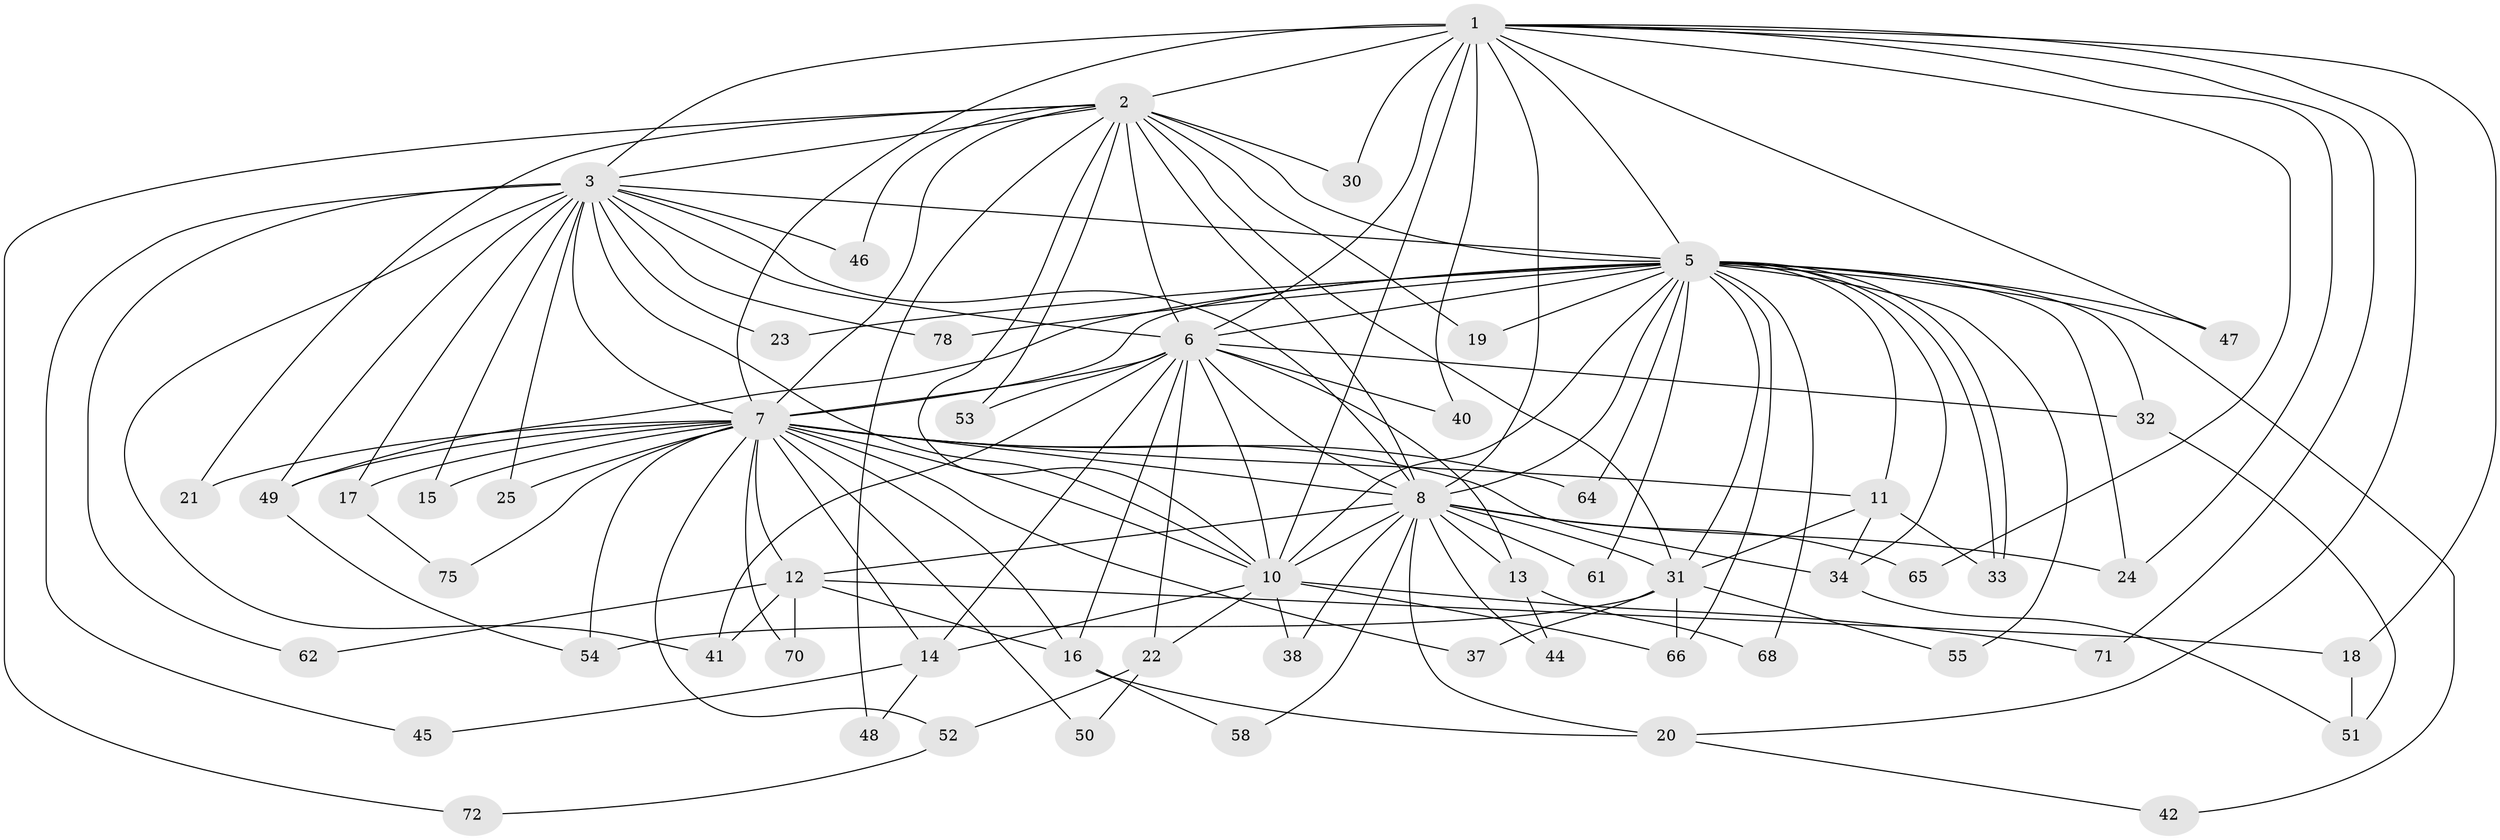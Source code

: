 // original degree distribution, {18: 0.012658227848101266, 13: 0.012658227848101266, 19: 0.012658227848101266, 14: 0.02531645569620253, 27: 0.012658227848101266, 17: 0.02531645569620253, 24: 0.012658227848101266, 12: 0.012658227848101266, 4: 0.11392405063291139, 6: 0.02531645569620253, 5: 0.02531645569620253, 2: 0.4936708860759494, 3: 0.20253164556962025, 7: 0.012658227848101266}
// Generated by graph-tools (version 1.1) at 2025/10/02/27/25 16:10:59]
// undirected, 57 vertices, 139 edges
graph export_dot {
graph [start="1"]
  node [color=gray90,style=filled];
  1 [super="+56"];
  2 [super="+4"];
  3 [super="+26"];
  5 [super="+79"];
  6 [super="+57"];
  7 [super="+28"];
  8 [super="+9"];
  10 [super="+29"];
  11 [super="+67"];
  12 [super="+43"];
  13 [super="+59"];
  14;
  15;
  16 [super="+27"];
  17;
  18;
  19;
  20 [super="+69"];
  21;
  22;
  23;
  24 [super="+77"];
  25;
  30 [super="+36"];
  31 [super="+35"];
  32;
  33 [super="+74"];
  34 [super="+39"];
  37;
  38;
  40;
  41;
  42;
  44;
  45;
  46;
  47;
  48;
  49 [super="+63"];
  50;
  51 [super="+73"];
  52;
  53;
  54 [super="+60"];
  55;
  58;
  61;
  62;
  64;
  65;
  66 [super="+76"];
  68;
  70;
  71;
  72;
  75;
  78;
  1 -- 2 [weight=3];
  1 -- 3;
  1 -- 5;
  1 -- 6;
  1 -- 7;
  1 -- 8 [weight=2];
  1 -- 10 [weight=2];
  1 -- 18;
  1 -- 20;
  1 -- 24;
  1 -- 30 [weight=2];
  1 -- 40;
  1 -- 47;
  1 -- 65;
  1 -- 71;
  2 -- 3 [weight=2];
  2 -- 5 [weight=2];
  2 -- 6 [weight=2];
  2 -- 7 [weight=2];
  2 -- 8 [weight=4];
  2 -- 10 [weight=2];
  2 -- 19;
  2 -- 21;
  2 -- 72;
  2 -- 46;
  2 -- 48;
  2 -- 53;
  2 -- 30;
  2 -- 31;
  3 -- 5;
  3 -- 6;
  3 -- 7 [weight=2];
  3 -- 8 [weight=2];
  3 -- 10;
  3 -- 15;
  3 -- 17 [weight=2];
  3 -- 23;
  3 -- 25;
  3 -- 45;
  3 -- 46;
  3 -- 49;
  3 -- 62;
  3 -- 78;
  3 -- 41;
  5 -- 6;
  5 -- 7;
  5 -- 8 [weight=2];
  5 -- 10;
  5 -- 11;
  5 -- 19;
  5 -- 23;
  5 -- 31;
  5 -- 32;
  5 -- 33;
  5 -- 33;
  5 -- 42;
  5 -- 47;
  5 -- 55;
  5 -- 61;
  5 -- 64;
  5 -- 68;
  5 -- 78;
  5 -- 66;
  5 -- 34;
  5 -- 24;
  5 -- 49;
  6 -- 7;
  6 -- 8 [weight=2];
  6 -- 10;
  6 -- 13;
  6 -- 16;
  6 -- 22;
  6 -- 32;
  6 -- 40;
  6 -- 41;
  6 -- 53;
  6 -- 14;
  7 -- 8 [weight=2];
  7 -- 10;
  7 -- 11;
  7 -- 12;
  7 -- 14;
  7 -- 15;
  7 -- 17;
  7 -- 21;
  7 -- 25;
  7 -- 34 [weight=2];
  7 -- 37;
  7 -- 49;
  7 -- 50;
  7 -- 70;
  7 -- 75;
  7 -- 64;
  7 -- 52;
  7 -- 54;
  7 -- 16;
  8 -- 10 [weight=2];
  8 -- 38;
  8 -- 44;
  8 -- 65;
  8 -- 12;
  8 -- 13 [weight=2];
  8 -- 20;
  8 -- 24;
  8 -- 58;
  8 -- 61;
  8 -- 31;
  10 -- 14;
  10 -- 22;
  10 -- 38;
  10 -- 66;
  10 -- 71;
  11 -- 34;
  11 -- 31;
  11 -- 33;
  12 -- 16;
  12 -- 18;
  12 -- 62;
  12 -- 41;
  12 -- 70;
  13 -- 44;
  13 -- 68;
  14 -- 45;
  14 -- 48;
  16 -- 58;
  16 -- 20;
  17 -- 75;
  18 -- 51;
  20 -- 42;
  22 -- 50;
  22 -- 52;
  31 -- 37;
  31 -- 54;
  31 -- 55;
  31 -- 66;
  32 -- 51;
  34 -- 51;
  49 -- 54;
  52 -- 72;
}
